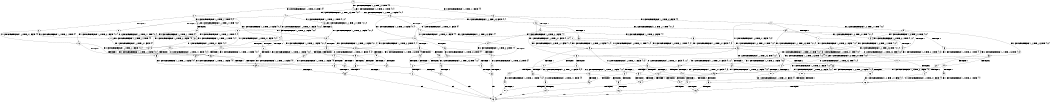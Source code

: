 digraph BCG {
size = "7, 10.5";
center = TRUE;
node [shape = circle];
0 [peripheries = 2];
0 -> 1 [label = "EX !1 !ATOMIC_EXCH_BRANCH (1, +0, TRUE, +0, 1, TRUE) !{0}"];
0 -> 2 [label = "EX !2 !ATOMIC_EXCH_BRANCH (1, +1, TRUE, +0, 3, TRUE) !{0}"];
0 -> 3 [label = "EX !0 !ATOMIC_EXCH_BRANCH (1, +1, TRUE, +1, 1, FALSE) !{0}"];
1 -> 4 [label = "EX !2 !ATOMIC_EXCH_BRANCH (1, +1, TRUE, +0, 3, TRUE) !{0, 1}"];
1 -> 5 [label = "EX !0 !ATOMIC_EXCH_BRANCH (1, +1, TRUE, +1, 1, FALSE) !{0, 1}"];
1 -> 1 [label = "EX !1 !ATOMIC_EXCH_BRANCH (1, +0, TRUE, +0, 1, TRUE) !{0, 1}"];
2 -> 6 [label = "TERMINATE !2"];
2 -> 7 [label = "EX !1 !ATOMIC_EXCH_BRANCH (1, +0, TRUE, +0, 1, FALSE) !{0, 2}"];
2 -> 8 [label = "EX !0 !ATOMIC_EXCH_BRANCH (1, +1, TRUE, +1, 1, TRUE) !{0, 2}"];
3 -> 9 [label = "TERMINATE !0"];
3 -> 10 [label = "EX !1 !ATOMIC_EXCH_BRANCH (1, +0, TRUE, +0, 1, FALSE) !{0}"];
3 -> 11 [label = "EX !2 !ATOMIC_EXCH_BRANCH (1, +1, TRUE, +0, 3, FALSE) !{0}"];
4 -> 12 [label = "TERMINATE !2"];
4 -> 13 [label = "EX !0 !ATOMIC_EXCH_BRANCH (1, +1, TRUE, +1, 1, TRUE) !{0, 1, 2}"];
4 -> 7 [label = "EX !1 !ATOMIC_EXCH_BRANCH (1, +0, TRUE, +0, 1, FALSE) !{0, 1, 2}"];
5 -> 14 [label = "TERMINATE !0"];
5 -> 15 [label = "EX !2 !ATOMIC_EXCH_BRANCH (1, +1, TRUE, +0, 3, FALSE) !{0, 1}"];
5 -> 10 [label = "EX !1 !ATOMIC_EXCH_BRANCH (1, +0, TRUE, +0, 1, FALSE) !{0, 1}"];
6 -> 16 [label = "EX !1 !ATOMIC_EXCH_BRANCH (1, +0, TRUE, +0, 1, FALSE) !{0}"];
6 -> 17 [label = "EX !0 !ATOMIC_EXCH_BRANCH (1, +1, TRUE, +1, 1, TRUE) !{0}"];
7 -> 18 [label = "TERMINATE !1"];
7 -> 19 [label = "TERMINATE !2"];
7 -> 20 [label = "EX !0 !ATOMIC_EXCH_BRANCH (1, +1, TRUE, +1, 1, FALSE) !{0, 1, 2}"];
8 -> 21 [label = "TERMINATE !2"];
8 -> 22 [label = "EX !1 !ATOMIC_EXCH_BRANCH (1, +0, TRUE, +0, 1, FALSE) !{0, 2}"];
8 -> 8 [label = "EX !0 !ATOMIC_EXCH_BRANCH (1, +1, TRUE, +1, 1, TRUE) !{0, 2}"];
9 -> 23 [label = "EX !2 !ATOMIC_EXCH_BRANCH (1, +1, TRUE, +0, 3, FALSE) !{1}"];
9 -> 24 [label = "EX !1 !ATOMIC_EXCH_BRANCH (1, +0, TRUE, +0, 1, FALSE) !{1}"];
10 -> 25 [label = "TERMINATE !1"];
10 -> 26 [label = "TERMINATE !0"];
10 -> 20 [label = "EX !2 !ATOMIC_EXCH_BRANCH (1, +1, TRUE, +0, 3, TRUE) !{0, 1}"];
11 -> 27 [label = "TERMINATE !0"];
11 -> 28 [label = "EX !1 !ATOMIC_EXCH_BRANCH (1, +0, TRUE, +0, 1, FALSE) !{0, 2}"];
11 -> 29 [label = "EX !2 !ATOMIC_EXCH_BRANCH (1, +0, TRUE, +1, 1, TRUE) !{0, 2}"];
12 -> 30 [label = "EX !0 !ATOMIC_EXCH_BRANCH (1, +1, TRUE, +1, 1, TRUE) !{0, 1}"];
12 -> 16 [label = "EX !1 !ATOMIC_EXCH_BRANCH (1, +0, TRUE, +0, 1, FALSE) !{0, 1}"];
13 -> 31 [label = "TERMINATE !2"];
13 -> 22 [label = "EX !1 !ATOMIC_EXCH_BRANCH (1, +0, TRUE, +0, 1, FALSE) !{0, 1, 2}"];
13 -> 13 [label = "EX !0 !ATOMIC_EXCH_BRANCH (1, +1, TRUE, +1, 1, TRUE) !{0, 1, 2}"];
14 -> 32 [label = "EX !2 !ATOMIC_EXCH_BRANCH (1, +1, TRUE, +0, 3, FALSE) !{1}"];
14 -> 24 [label = "EX !1 !ATOMIC_EXCH_BRANCH (1, +0, TRUE, +0, 1, FALSE) !{1}"];
15 -> 33 [label = "TERMINATE !0"];
15 -> 34 [label = "EX !2 !ATOMIC_EXCH_BRANCH (1, +0, TRUE, +1, 1, TRUE) !{0, 1, 2}"];
15 -> 28 [label = "EX !1 !ATOMIC_EXCH_BRANCH (1, +0, TRUE, +0, 1, FALSE) !{0, 1, 2}"];
16 -> 35 [label = "TERMINATE !1"];
16 -> 36 [label = "EX !0 !ATOMIC_EXCH_BRANCH (1, +1, TRUE, +1, 1, FALSE) !{0, 1}"];
17 -> 37 [label = "EX !1 !ATOMIC_EXCH_BRANCH (1, +0, TRUE, +0, 1, FALSE) !{0}"];
17 -> 17 [label = "EX !0 !ATOMIC_EXCH_BRANCH (1, +1, TRUE, +1, 1, TRUE) !{0}"];
18 -> 38 [label = "TERMINATE !2"];
18 -> 39 [label = "EX !0 !ATOMIC_EXCH_BRANCH (1, +1, TRUE, +1, 1, FALSE) !{0, 2}"];
19 -> 35 [label = "TERMINATE !1"];
19 -> 36 [label = "EX !0 !ATOMIC_EXCH_BRANCH (1, +1, TRUE, +1, 1, FALSE) !{0, 1}"];
20 -> 40 [label = "TERMINATE !1"];
20 -> 41 [label = "TERMINATE !2"];
20 -> 42 [label = "TERMINATE !0"];
21 -> 37 [label = "EX !1 !ATOMIC_EXCH_BRANCH (1, +0, TRUE, +0, 1, FALSE) !{0}"];
21 -> 17 [label = "EX !0 !ATOMIC_EXCH_BRANCH (1, +1, TRUE, +1, 1, TRUE) !{0}"];
22 -> 43 [label = "TERMINATE !1"];
22 -> 44 [label = "TERMINATE !2"];
22 -> 20 [label = "EX !0 !ATOMIC_EXCH_BRANCH (1, +1, TRUE, +1, 1, FALSE) !{0, 1, 2}"];
23 -> 45 [label = "EX !1 !ATOMIC_EXCH_BRANCH (1, +0, TRUE, +0, 1, FALSE) !{1, 2}"];
23 -> 46 [label = "EX !2 !ATOMIC_EXCH_BRANCH (1, +0, TRUE, +1, 1, TRUE) !{1, 2}"];
24 -> 47 [label = "TERMINATE !1"];
24 -> 48 [label = "EX !2 !ATOMIC_EXCH_BRANCH (1, +1, TRUE, +0, 3, TRUE) !{1}"];
25 -> 49 [label = "TERMINATE !0"];
25 -> 39 [label = "EX !2 !ATOMIC_EXCH_BRANCH (1, +1, TRUE, +0, 3, TRUE) !{0}"];
26 -> 47 [label = "TERMINATE !1"];
26 -> 48 [label = "EX !2 !ATOMIC_EXCH_BRANCH (1, +1, TRUE, +0, 3, TRUE) !{1}"];
27 -> 45 [label = "EX !1 !ATOMIC_EXCH_BRANCH (1, +0, TRUE, +0, 1, FALSE) !{1, 2}"];
27 -> 46 [label = "EX !2 !ATOMIC_EXCH_BRANCH (1, +0, TRUE, +1, 1, TRUE) !{1, 2}"];
28 -> 50 [label = "TERMINATE !1"];
28 -> 51 [label = "TERMINATE !0"];
28 -> 52 [label = "EX !2 !ATOMIC_EXCH_BRANCH (1, +0, TRUE, +1, 1, FALSE) !{0, 1, 2}"];
29 -> 53 [label = "TERMINATE !0"];
29 -> 54 [label = "EX !1 !ATOMIC_EXCH_BRANCH (1, +0, TRUE, +0, 1, TRUE) !{0, 2}"];
29 -> 55 [label = "EX !2 !ATOMIC_EXCH_BRANCH (1, +1, TRUE, +0, 3, TRUE) !{0, 2}"];
30 -> 37 [label = "EX !1 !ATOMIC_EXCH_BRANCH (1, +0, TRUE, +0, 1, FALSE) !{0, 1}"];
30 -> 30 [label = "EX !0 !ATOMIC_EXCH_BRANCH (1, +1, TRUE, +1, 1, TRUE) !{0, 1}"];
31 -> 37 [label = "EX !1 !ATOMIC_EXCH_BRANCH (1, +0, TRUE, +0, 1, FALSE) !{0, 1}"];
31 -> 30 [label = "EX !0 !ATOMIC_EXCH_BRANCH (1, +1, TRUE, +1, 1, TRUE) !{0, 1}"];
32 -> 56 [label = "EX !2 !ATOMIC_EXCH_BRANCH (1, +0, TRUE, +1, 1, TRUE) !{1, 2}"];
32 -> 45 [label = "EX !1 !ATOMIC_EXCH_BRANCH (1, +0, TRUE, +0, 1, FALSE) !{1, 2}"];
33 -> 56 [label = "EX !2 !ATOMIC_EXCH_BRANCH (1, +0, TRUE, +1, 1, TRUE) !{1, 2}"];
33 -> 45 [label = "EX !1 !ATOMIC_EXCH_BRANCH (1, +0, TRUE, +0, 1, FALSE) !{1, 2}"];
34 -> 57 [label = "TERMINATE !0"];
34 -> 58 [label = "EX !2 !ATOMIC_EXCH_BRANCH (1, +1, TRUE, +0, 3, TRUE) !{0, 1, 2}"];
34 -> 54 [label = "EX !1 !ATOMIC_EXCH_BRANCH (1, +0, TRUE, +0, 1, TRUE) !{0, 1, 2}"];
35 -> 59 [label = "EX !0 !ATOMIC_EXCH_BRANCH (1, +1, TRUE, +1, 1, FALSE) !{0}"];
36 -> 60 [label = "TERMINATE !1"];
36 -> 61 [label = "TERMINATE !0"];
37 -> 62 [label = "TERMINATE !1"];
37 -> 36 [label = "EX !0 !ATOMIC_EXCH_BRANCH (1, +1, TRUE, +1, 1, FALSE) !{0, 1}"];
38 -> 59 [label = "EX !0 !ATOMIC_EXCH_BRANCH (1, +1, TRUE, +1, 1, FALSE) !{0}"];
39 -> 63 [label = "TERMINATE !2"];
39 -> 64 [label = "TERMINATE !0"];
40 -> 63 [label = "TERMINATE !2"];
40 -> 64 [label = "TERMINATE !0"];
41 -> 60 [label = "TERMINATE !1"];
41 -> 61 [label = "TERMINATE !0"];
42 -> 65 [label = "TERMINATE !1"];
42 -> 66 [label = "TERMINATE !2"];
43 -> 67 [label = "TERMINATE !2"];
43 -> 39 [label = "EX !0 !ATOMIC_EXCH_BRANCH (1, +1, TRUE, +1, 1, FALSE) !{0, 2}"];
44 -> 62 [label = "TERMINATE !1"];
44 -> 36 [label = "EX !0 !ATOMIC_EXCH_BRANCH (1, +1, TRUE, +1, 1, FALSE) !{0, 1}"];
45 -> 68 [label = "TERMINATE !1"];
45 -> 69 [label = "EX !2 !ATOMIC_EXCH_BRANCH (1, +0, TRUE, +1, 1, FALSE) !{1, 2}"];
46 -> 70 [label = "EX !1 !ATOMIC_EXCH_BRANCH (1, +0, TRUE, +0, 1, TRUE) !{1, 2}"];
46 -> 71 [label = "EX !2 !ATOMIC_EXCH_BRANCH (1, +1, TRUE, +0, 3, TRUE) !{1, 2}"];
47 -> 72 [label = "EX !2 !ATOMIC_EXCH_BRANCH (1, +1, TRUE, +0, 3, TRUE) !{2}"];
48 -> 65 [label = "TERMINATE !1"];
48 -> 66 [label = "TERMINATE !2"];
49 -> 73 [label = "EX !2 !ATOMIC_EXCH_BRANCH (1, +1, TRUE, +0, 3, TRUE) !{1, 2}"];
50 -> 74 [label = "TERMINATE !0"];
50 -> 75 [label = "EX !2 !ATOMIC_EXCH_BRANCH (1, +0, TRUE, +1, 1, FALSE) !{0, 2}"];
51 -> 68 [label = "TERMINATE !1"];
51 -> 69 [label = "EX !2 !ATOMIC_EXCH_BRANCH (1, +0, TRUE, +1, 1, FALSE) !{1, 2}"];
52 -> 76 [label = "TERMINATE !1"];
52 -> 77 [label = "TERMINATE !2"];
52 -> 78 [label = "TERMINATE !0"];
53 -> 70 [label = "EX !1 !ATOMIC_EXCH_BRANCH (1, +0, TRUE, +0, 1, TRUE) !{1, 2}"];
53 -> 71 [label = "EX !2 !ATOMIC_EXCH_BRANCH (1, +1, TRUE, +0, 3, TRUE) !{1, 2}"];
54 -> 57 [label = "TERMINATE !0"];
54 -> 58 [label = "EX !2 !ATOMIC_EXCH_BRANCH (1, +1, TRUE, +0, 3, TRUE) !{0, 1, 2}"];
54 -> 54 [label = "EX !1 !ATOMIC_EXCH_BRANCH (1, +0, TRUE, +0, 1, TRUE) !{0, 1, 2}"];
55 -> 79 [label = "TERMINATE !2"];
55 -> 80 [label = "TERMINATE !0"];
55 -> 81 [label = "EX !1 !ATOMIC_EXCH_BRANCH (1, +0, TRUE, +0, 1, FALSE) !{0, 2}"];
56 -> 82 [label = "EX !2 !ATOMIC_EXCH_BRANCH (1, +1, TRUE, +0, 3, TRUE) !{1, 2}"];
56 -> 70 [label = "EX !1 !ATOMIC_EXCH_BRANCH (1, +0, TRUE, +0, 1, TRUE) !{1, 2}"];
57 -> 82 [label = "EX !2 !ATOMIC_EXCH_BRANCH (1, +1, TRUE, +0, 3, TRUE) !{1, 2}"];
57 -> 70 [label = "EX !1 !ATOMIC_EXCH_BRANCH (1, +0, TRUE, +0, 1, TRUE) !{1, 2}"];
58 -> 83 [label = "TERMINATE !2"];
58 -> 84 [label = "TERMINATE !0"];
58 -> 81 [label = "EX !1 !ATOMIC_EXCH_BRANCH (1, +0, TRUE, +0, 1, FALSE) !{0, 1, 2}"];
59 -> 85 [label = "TERMINATE !0"];
60 -> 85 [label = "TERMINATE !0"];
61 -> 86 [label = "TERMINATE !1"];
62 -> 59 [label = "EX !0 !ATOMIC_EXCH_BRANCH (1, +1, TRUE, +1, 1, FALSE) !{0}"];
63 -> 85 [label = "TERMINATE !0"];
64 -> 87 [label = "TERMINATE !2"];
65 -> 88 [label = "TERMINATE !2"];
66 -> 86 [label = "TERMINATE !1"];
67 -> 59 [label = "EX !0 !ATOMIC_EXCH_BRANCH (1, +1, TRUE, +1, 1, FALSE) !{0}"];
68 -> 89 [label = "EX !2 !ATOMIC_EXCH_BRANCH (1, +0, TRUE, +1, 1, FALSE) !{2}"];
69 -> 90 [label = "TERMINATE !1"];
69 -> 91 [label = "TERMINATE !2"];
70 -> 82 [label = "EX !2 !ATOMIC_EXCH_BRANCH (1, +1, TRUE, +0, 3, TRUE) !{1, 2}"];
70 -> 70 [label = "EX !1 !ATOMIC_EXCH_BRANCH (1, +0, TRUE, +0, 1, TRUE) !{1, 2}"];
71 -> 92 [label = "TERMINATE !2"];
71 -> 93 [label = "EX !1 !ATOMIC_EXCH_BRANCH (1, +0, TRUE, +0, 1, FALSE) !{1, 2}"];
72 -> 88 [label = "TERMINATE !2"];
73 -> 87 [label = "TERMINATE !2"];
74 -> 94 [label = "EX !2 !ATOMIC_EXCH_BRANCH (1, +0, TRUE, +1, 1, FALSE) !{1, 2}"];
75 -> 95 [label = "TERMINATE !2"];
75 -> 96 [label = "TERMINATE !0"];
76 -> 95 [label = "TERMINATE !2"];
76 -> 96 [label = "TERMINATE !0"];
77 -> 97 [label = "TERMINATE !1"];
77 -> 98 [label = "TERMINATE !0"];
78 -> 90 [label = "TERMINATE !1"];
78 -> 91 [label = "TERMINATE !2"];
79 -> 99 [label = "TERMINATE !0"];
79 -> 100 [label = "EX !1 !ATOMIC_EXCH_BRANCH (1, +0, TRUE, +0, 1, FALSE) !{0}"];
80 -> 92 [label = "TERMINATE !2"];
80 -> 93 [label = "EX !1 !ATOMIC_EXCH_BRANCH (1, +0, TRUE, +0, 1, FALSE) !{1, 2}"];
81 -> 76 [label = "TERMINATE !1"];
81 -> 77 [label = "TERMINATE !2"];
81 -> 78 [label = "TERMINATE !0"];
82 -> 101 [label = "TERMINATE !2"];
82 -> 93 [label = "EX !1 !ATOMIC_EXCH_BRANCH (1, +0, TRUE, +0, 1, FALSE) !{1, 2}"];
83 -> 102 [label = "TERMINATE !0"];
83 -> 100 [label = "EX !1 !ATOMIC_EXCH_BRANCH (1, +0, TRUE, +0, 1, FALSE) !{0, 1}"];
84 -> 101 [label = "TERMINATE !2"];
84 -> 93 [label = "EX !1 !ATOMIC_EXCH_BRANCH (1, +0, TRUE, +0, 1, FALSE) !{1, 2}"];
85 -> 103 [label = "exit"];
86 -> 103 [label = "exit"];
87 -> 103 [label = "exit"];
88 -> 103 [label = "exit"];
89 -> 104 [label = "TERMINATE !2"];
90 -> 104 [label = "TERMINATE !2"];
91 -> 105 [label = "TERMINATE !1"];
92 -> 106 [label = "EX !1 !ATOMIC_EXCH_BRANCH (1, +0, TRUE, +0, 1, FALSE) !{1}"];
93 -> 90 [label = "TERMINATE !1"];
93 -> 91 [label = "TERMINATE !2"];
94 -> 107 [label = "TERMINATE !2"];
95 -> 108 [label = "TERMINATE !0"];
96 -> 107 [label = "TERMINATE !2"];
97 -> 108 [label = "TERMINATE !0"];
98 -> 105 [label = "TERMINATE !1"];
99 -> 106 [label = "EX !1 !ATOMIC_EXCH_BRANCH (1, +0, TRUE, +0, 1, FALSE) !{1}"];
100 -> 97 [label = "TERMINATE !1"];
100 -> 98 [label = "TERMINATE !0"];
101 -> 106 [label = "EX !1 !ATOMIC_EXCH_BRANCH (1, +0, TRUE, +0, 1, FALSE) !{1}"];
102 -> 106 [label = "EX !1 !ATOMIC_EXCH_BRANCH (1, +0, TRUE, +0, 1, FALSE) !{1}"];
104 -> 103 [label = "exit"];
105 -> 103 [label = "exit"];
106 -> 105 [label = "TERMINATE !1"];
107 -> 103 [label = "exit"];
108 -> 103 [label = "exit"];
}
